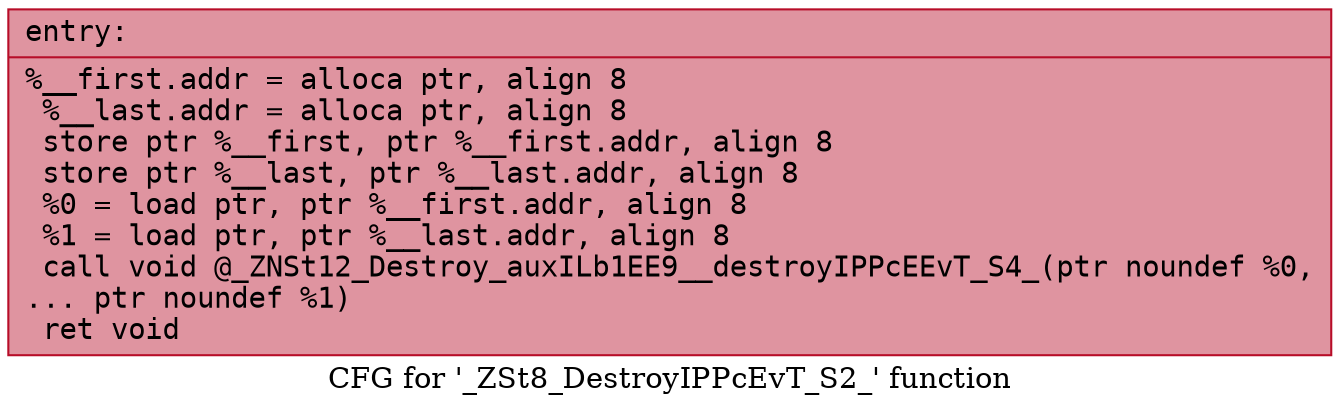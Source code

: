 digraph "CFG for '_ZSt8_DestroyIPPcEvT_S2_' function" {
	label="CFG for '_ZSt8_DestroyIPPcEvT_S2_' function";

	Node0x561f165589a0 [shape=record,color="#b70d28ff", style=filled, fillcolor="#b70d2870" fontname="Courier",label="{entry:\l|  %__first.addr = alloca ptr, align 8\l  %__last.addr = alloca ptr, align 8\l  store ptr %__first, ptr %__first.addr, align 8\l  store ptr %__last, ptr %__last.addr, align 8\l  %0 = load ptr, ptr %__first.addr, align 8\l  %1 = load ptr, ptr %__last.addr, align 8\l  call void @_ZNSt12_Destroy_auxILb1EE9__destroyIPPcEEvT_S4_(ptr noundef %0,\l... ptr noundef %1)\l  ret void\l}"];
}
